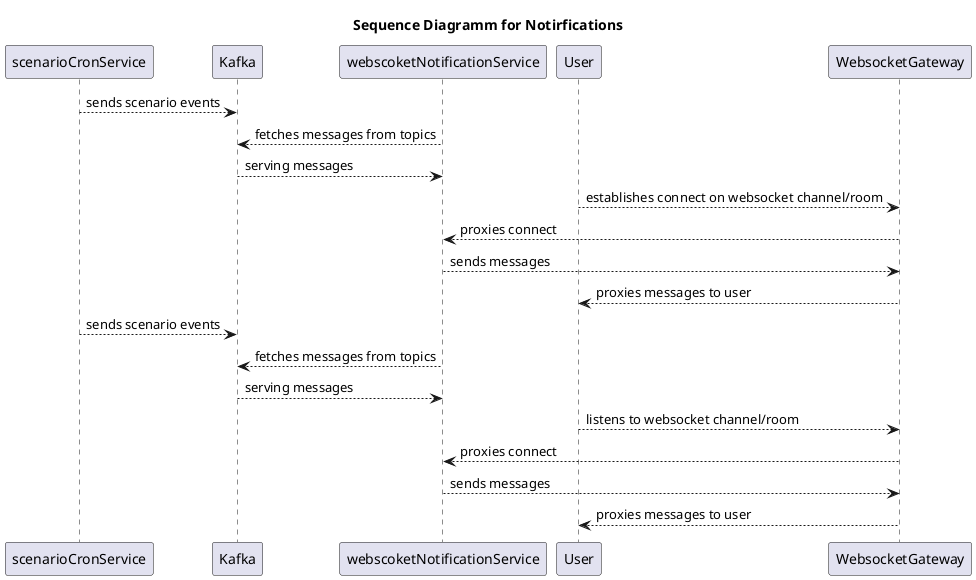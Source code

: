 @startuml

title Sequence Diagramm for Notirfications


scenarioCronService --> Kafka: sends scenario events

webscoketNotificationService --> Kafka: fetches messages from topics
Kafka --> webscoketNotificationService: serving messages


User --> WebsocketGateway: establishes connect on websocket channel/room
WebsocketGateway --> webscoketNotificationService: proxies connect

webscoketNotificationService --> WebsocketGateway: sends messages
WebsocketGateway --> User: proxies messages to user

scenarioCronService --> Kafka: sends scenario events


webscoketNotificationService --> Kafka: fetches messages from topics
Kafka --> webscoketNotificationService: serving messages

User --> WebsocketGateway: listens to websocket channel/room
WebsocketGateway --> webscoketNotificationService: proxies connect

webscoketNotificationService --> WebsocketGateway: sends messages
WebsocketGateway --> User: proxies messages to user
@enduml